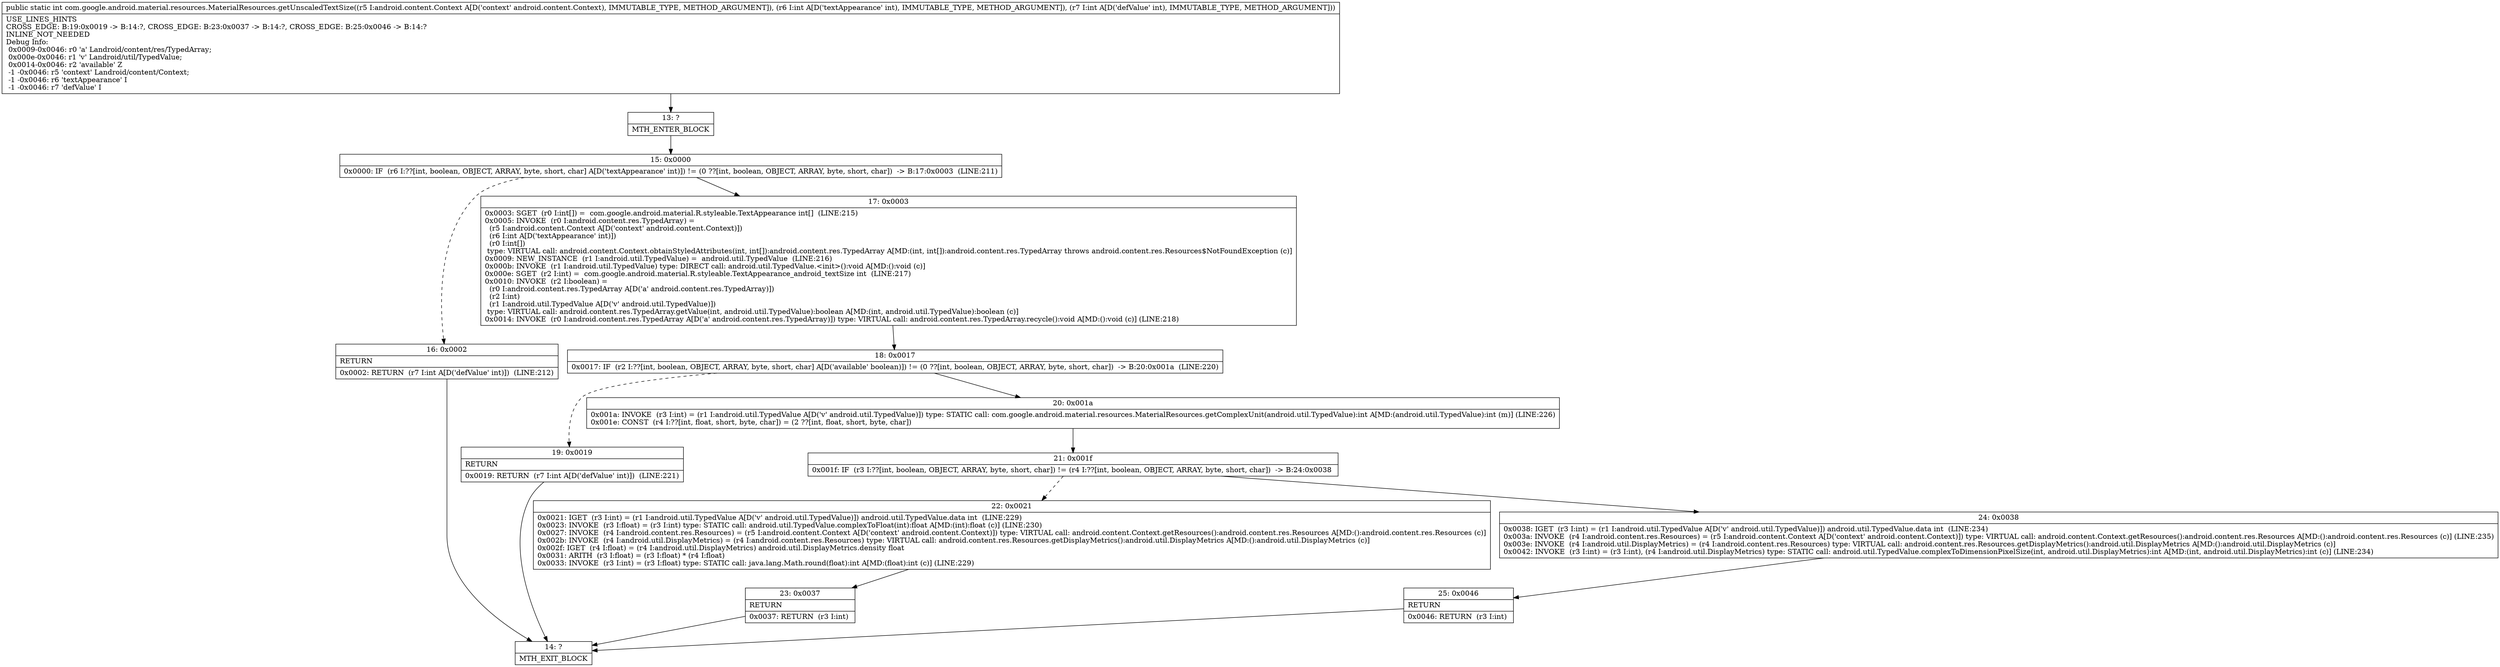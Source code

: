 digraph "CFG forcom.google.android.material.resources.MaterialResources.getUnscaledTextSize(Landroid\/content\/Context;II)I" {
Node_13 [shape=record,label="{13\:\ ?|MTH_ENTER_BLOCK\l}"];
Node_15 [shape=record,label="{15\:\ 0x0000|0x0000: IF  (r6 I:??[int, boolean, OBJECT, ARRAY, byte, short, char] A[D('textAppearance' int)]) != (0 ??[int, boolean, OBJECT, ARRAY, byte, short, char])  \-\> B:17:0x0003  (LINE:211)\l}"];
Node_16 [shape=record,label="{16\:\ 0x0002|RETURN\l|0x0002: RETURN  (r7 I:int A[D('defValue' int)])  (LINE:212)\l}"];
Node_14 [shape=record,label="{14\:\ ?|MTH_EXIT_BLOCK\l}"];
Node_17 [shape=record,label="{17\:\ 0x0003|0x0003: SGET  (r0 I:int[]) =  com.google.android.material.R.styleable.TextAppearance int[]  (LINE:215)\l0x0005: INVOKE  (r0 I:android.content.res.TypedArray) = \l  (r5 I:android.content.Context A[D('context' android.content.Context)])\l  (r6 I:int A[D('textAppearance' int)])\l  (r0 I:int[])\l type: VIRTUAL call: android.content.Context.obtainStyledAttributes(int, int[]):android.content.res.TypedArray A[MD:(int, int[]):android.content.res.TypedArray throws android.content.res.Resources$NotFoundException (c)]\l0x0009: NEW_INSTANCE  (r1 I:android.util.TypedValue) =  android.util.TypedValue  (LINE:216)\l0x000b: INVOKE  (r1 I:android.util.TypedValue) type: DIRECT call: android.util.TypedValue.\<init\>():void A[MD:():void (c)]\l0x000e: SGET  (r2 I:int) =  com.google.android.material.R.styleable.TextAppearance_android_textSize int  (LINE:217)\l0x0010: INVOKE  (r2 I:boolean) = \l  (r0 I:android.content.res.TypedArray A[D('a' android.content.res.TypedArray)])\l  (r2 I:int)\l  (r1 I:android.util.TypedValue A[D('v' android.util.TypedValue)])\l type: VIRTUAL call: android.content.res.TypedArray.getValue(int, android.util.TypedValue):boolean A[MD:(int, android.util.TypedValue):boolean (c)]\l0x0014: INVOKE  (r0 I:android.content.res.TypedArray A[D('a' android.content.res.TypedArray)]) type: VIRTUAL call: android.content.res.TypedArray.recycle():void A[MD:():void (c)] (LINE:218)\l}"];
Node_18 [shape=record,label="{18\:\ 0x0017|0x0017: IF  (r2 I:??[int, boolean, OBJECT, ARRAY, byte, short, char] A[D('available' boolean)]) != (0 ??[int, boolean, OBJECT, ARRAY, byte, short, char])  \-\> B:20:0x001a  (LINE:220)\l}"];
Node_19 [shape=record,label="{19\:\ 0x0019|RETURN\l|0x0019: RETURN  (r7 I:int A[D('defValue' int)])  (LINE:221)\l}"];
Node_20 [shape=record,label="{20\:\ 0x001a|0x001a: INVOKE  (r3 I:int) = (r1 I:android.util.TypedValue A[D('v' android.util.TypedValue)]) type: STATIC call: com.google.android.material.resources.MaterialResources.getComplexUnit(android.util.TypedValue):int A[MD:(android.util.TypedValue):int (m)] (LINE:226)\l0x001e: CONST  (r4 I:??[int, float, short, byte, char]) = (2 ??[int, float, short, byte, char]) \l}"];
Node_21 [shape=record,label="{21\:\ 0x001f|0x001f: IF  (r3 I:??[int, boolean, OBJECT, ARRAY, byte, short, char]) != (r4 I:??[int, boolean, OBJECT, ARRAY, byte, short, char])  \-\> B:24:0x0038 \l}"];
Node_22 [shape=record,label="{22\:\ 0x0021|0x0021: IGET  (r3 I:int) = (r1 I:android.util.TypedValue A[D('v' android.util.TypedValue)]) android.util.TypedValue.data int  (LINE:229)\l0x0023: INVOKE  (r3 I:float) = (r3 I:int) type: STATIC call: android.util.TypedValue.complexToFloat(int):float A[MD:(int):float (c)] (LINE:230)\l0x0027: INVOKE  (r4 I:android.content.res.Resources) = (r5 I:android.content.Context A[D('context' android.content.Context)]) type: VIRTUAL call: android.content.Context.getResources():android.content.res.Resources A[MD:():android.content.res.Resources (c)]\l0x002b: INVOKE  (r4 I:android.util.DisplayMetrics) = (r4 I:android.content.res.Resources) type: VIRTUAL call: android.content.res.Resources.getDisplayMetrics():android.util.DisplayMetrics A[MD:():android.util.DisplayMetrics (c)]\l0x002f: IGET  (r4 I:float) = (r4 I:android.util.DisplayMetrics) android.util.DisplayMetrics.density float \l0x0031: ARITH  (r3 I:float) = (r3 I:float) * (r4 I:float) \l0x0033: INVOKE  (r3 I:int) = (r3 I:float) type: STATIC call: java.lang.Math.round(float):int A[MD:(float):int (c)] (LINE:229)\l}"];
Node_23 [shape=record,label="{23\:\ 0x0037|RETURN\l|0x0037: RETURN  (r3 I:int) \l}"];
Node_24 [shape=record,label="{24\:\ 0x0038|0x0038: IGET  (r3 I:int) = (r1 I:android.util.TypedValue A[D('v' android.util.TypedValue)]) android.util.TypedValue.data int  (LINE:234)\l0x003a: INVOKE  (r4 I:android.content.res.Resources) = (r5 I:android.content.Context A[D('context' android.content.Context)]) type: VIRTUAL call: android.content.Context.getResources():android.content.res.Resources A[MD:():android.content.res.Resources (c)] (LINE:235)\l0x003e: INVOKE  (r4 I:android.util.DisplayMetrics) = (r4 I:android.content.res.Resources) type: VIRTUAL call: android.content.res.Resources.getDisplayMetrics():android.util.DisplayMetrics A[MD:():android.util.DisplayMetrics (c)]\l0x0042: INVOKE  (r3 I:int) = (r3 I:int), (r4 I:android.util.DisplayMetrics) type: STATIC call: android.util.TypedValue.complexToDimensionPixelSize(int, android.util.DisplayMetrics):int A[MD:(int, android.util.DisplayMetrics):int (c)] (LINE:234)\l}"];
Node_25 [shape=record,label="{25\:\ 0x0046|RETURN\l|0x0046: RETURN  (r3 I:int) \l}"];
MethodNode[shape=record,label="{public static int com.google.android.material.resources.MaterialResources.getUnscaledTextSize((r5 I:android.content.Context A[D('context' android.content.Context), IMMUTABLE_TYPE, METHOD_ARGUMENT]), (r6 I:int A[D('textAppearance' int), IMMUTABLE_TYPE, METHOD_ARGUMENT]), (r7 I:int A[D('defValue' int), IMMUTABLE_TYPE, METHOD_ARGUMENT]))  | USE_LINES_HINTS\lCROSS_EDGE: B:19:0x0019 \-\> B:14:?, CROSS_EDGE: B:23:0x0037 \-\> B:14:?, CROSS_EDGE: B:25:0x0046 \-\> B:14:?\lINLINE_NOT_NEEDED\lDebug Info:\l  0x0009\-0x0046: r0 'a' Landroid\/content\/res\/TypedArray;\l  0x000e\-0x0046: r1 'v' Landroid\/util\/TypedValue;\l  0x0014\-0x0046: r2 'available' Z\l  \-1 \-0x0046: r5 'context' Landroid\/content\/Context;\l  \-1 \-0x0046: r6 'textAppearance' I\l  \-1 \-0x0046: r7 'defValue' I\l}"];
MethodNode -> Node_13;Node_13 -> Node_15;
Node_15 -> Node_16[style=dashed];
Node_15 -> Node_17;
Node_16 -> Node_14;
Node_17 -> Node_18;
Node_18 -> Node_19[style=dashed];
Node_18 -> Node_20;
Node_19 -> Node_14;
Node_20 -> Node_21;
Node_21 -> Node_22[style=dashed];
Node_21 -> Node_24;
Node_22 -> Node_23;
Node_23 -> Node_14;
Node_24 -> Node_25;
Node_25 -> Node_14;
}

